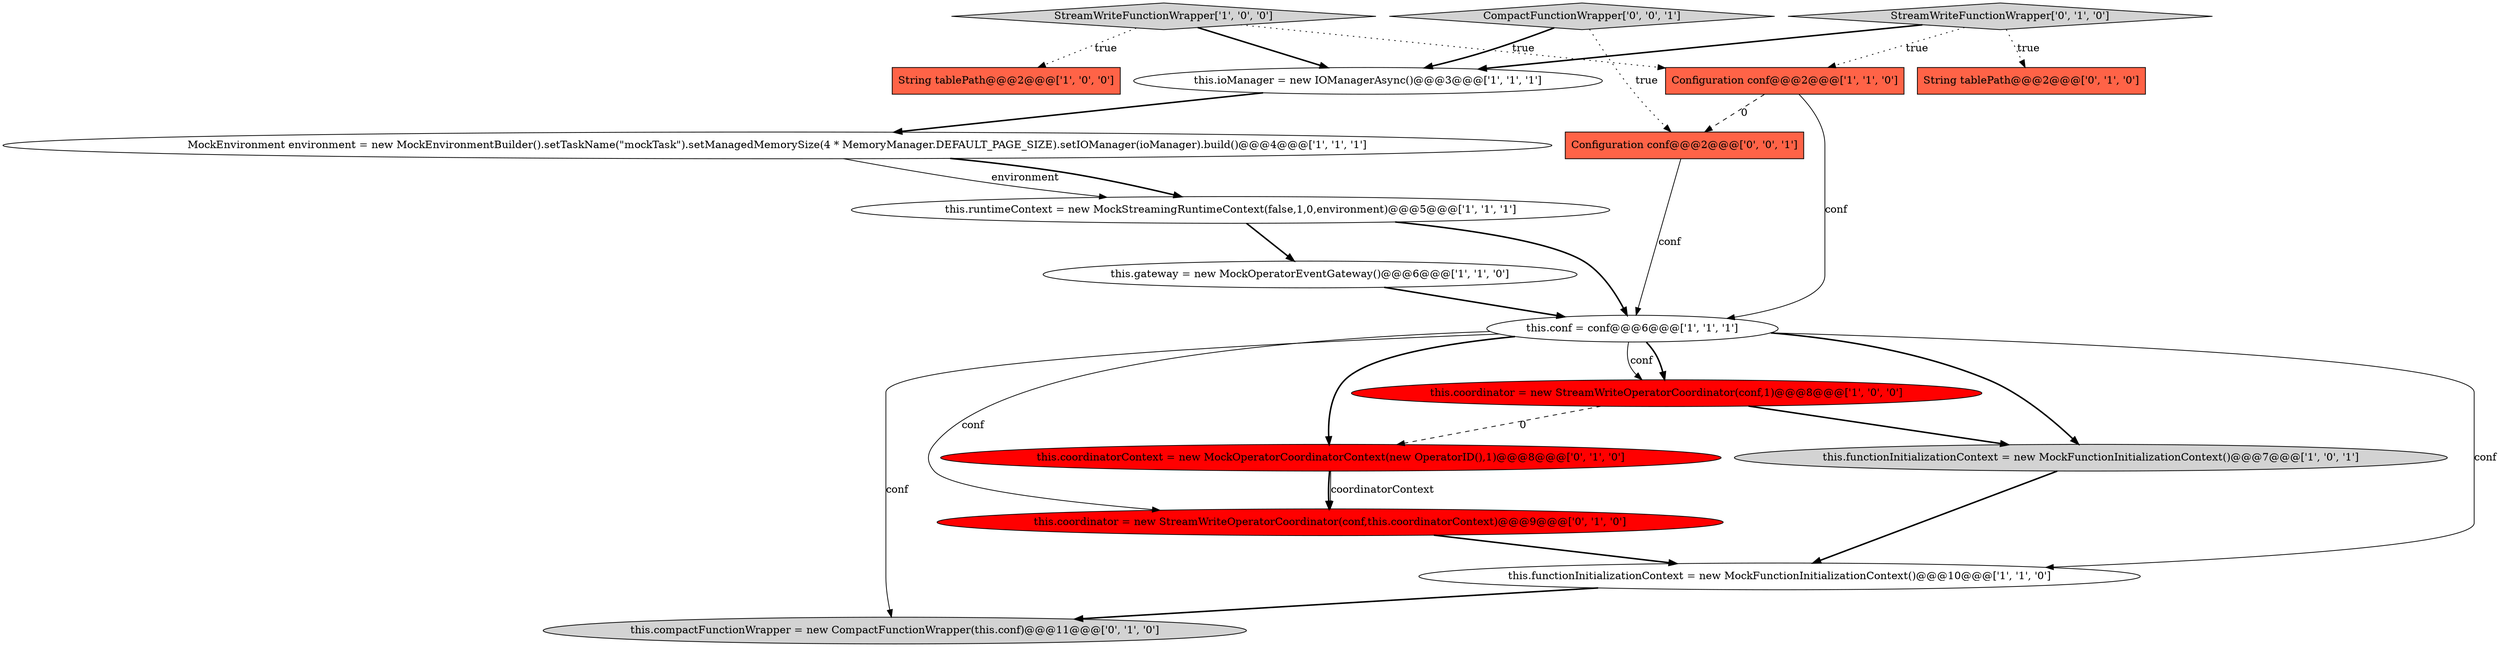 digraph {
6 [style = filled, label = "this.coordinator = new StreamWriteOperatorCoordinator(conf,1)@@@8@@@['1', '0', '0']", fillcolor = red, shape = ellipse image = "AAA1AAABBB1BBB"];
7 [style = filled, label = "Configuration conf@@@2@@@['1', '1', '0']", fillcolor = tomato, shape = box image = "AAA0AAABBB1BBB"];
17 [style = filled, label = "Configuration conf@@@2@@@['0', '0', '1']", fillcolor = tomato, shape = box image = "AAA0AAABBB3BBB"];
0 [style = filled, label = "StreamWriteFunctionWrapper['1', '0', '0']", fillcolor = lightgray, shape = diamond image = "AAA0AAABBB1BBB"];
12 [style = filled, label = "this.compactFunctionWrapper = new CompactFunctionWrapper(this.conf)@@@11@@@['0', '1', '0']", fillcolor = lightgray, shape = ellipse image = "AAA0AAABBB2BBB"];
11 [style = filled, label = "String tablePath@@@2@@@['0', '1', '0']", fillcolor = tomato, shape = box image = "AAA0AAABBB2BBB"];
5 [style = filled, label = "this.functionInitializationContext = new MockFunctionInitializationContext()@@@10@@@['1', '1', '0']", fillcolor = white, shape = ellipse image = "AAA0AAABBB1BBB"];
9 [style = filled, label = "this.functionInitializationContext = new MockFunctionInitializationContext()@@@7@@@['1', '0', '1']", fillcolor = lightgray, shape = ellipse image = "AAA0AAABBB1BBB"];
3 [style = filled, label = "MockEnvironment environment = new MockEnvironmentBuilder().setTaskName(\"mockTask\").setManagedMemorySize(4 * MemoryManager.DEFAULT_PAGE_SIZE).setIOManager(ioManager).build()@@@4@@@['1', '1', '1']", fillcolor = white, shape = ellipse image = "AAA0AAABBB1BBB"];
14 [style = filled, label = "this.coordinator = new StreamWriteOperatorCoordinator(conf,this.coordinatorContext)@@@9@@@['0', '1', '0']", fillcolor = red, shape = ellipse image = "AAA1AAABBB2BBB"];
16 [style = filled, label = "CompactFunctionWrapper['0', '0', '1']", fillcolor = lightgray, shape = diamond image = "AAA0AAABBB3BBB"];
15 [style = filled, label = "this.coordinatorContext = new MockOperatorCoordinatorContext(new OperatorID(),1)@@@8@@@['0', '1', '0']", fillcolor = red, shape = ellipse image = "AAA1AAABBB2BBB"];
2 [style = filled, label = "String tablePath@@@2@@@['1', '0', '0']", fillcolor = tomato, shape = box image = "AAA0AAABBB1BBB"];
10 [style = filled, label = "this.conf = conf@@@6@@@['1', '1', '1']", fillcolor = white, shape = ellipse image = "AAA0AAABBB1BBB"];
8 [style = filled, label = "this.runtimeContext = new MockStreamingRuntimeContext(false,1,0,environment)@@@5@@@['1', '1', '1']", fillcolor = white, shape = ellipse image = "AAA0AAABBB1BBB"];
13 [style = filled, label = "StreamWriteFunctionWrapper['0', '1', '0']", fillcolor = lightgray, shape = diamond image = "AAA0AAABBB2BBB"];
4 [style = filled, label = "this.ioManager = new IOManagerAsync()@@@3@@@['1', '1', '1']", fillcolor = white, shape = ellipse image = "AAA0AAABBB1BBB"];
1 [style = filled, label = "this.gateway = new MockOperatorEventGateway()@@@6@@@['1', '1', '0']", fillcolor = white, shape = ellipse image = "AAA0AAABBB1BBB"];
4->3 [style = bold, label=""];
8->10 [style = bold, label=""];
10->14 [style = solid, label="conf"];
10->15 [style = bold, label=""];
15->14 [style = solid, label="coordinatorContext"];
15->14 [style = bold, label=""];
7->17 [style = dashed, label="0"];
16->17 [style = dotted, label="true"];
7->10 [style = solid, label="conf"];
13->7 [style = dotted, label="true"];
10->6 [style = bold, label=""];
8->1 [style = bold, label=""];
5->12 [style = bold, label=""];
17->10 [style = solid, label="conf"];
0->4 [style = bold, label=""];
6->15 [style = dashed, label="0"];
10->5 [style = solid, label="conf"];
3->8 [style = bold, label=""];
9->5 [style = bold, label=""];
13->11 [style = dotted, label="true"];
10->9 [style = bold, label=""];
0->2 [style = dotted, label="true"];
6->9 [style = bold, label=""];
3->8 [style = solid, label="environment"];
16->4 [style = bold, label=""];
1->10 [style = bold, label=""];
10->12 [style = solid, label="conf"];
0->7 [style = dotted, label="true"];
14->5 [style = bold, label=""];
13->4 [style = bold, label=""];
10->6 [style = solid, label="conf"];
}
